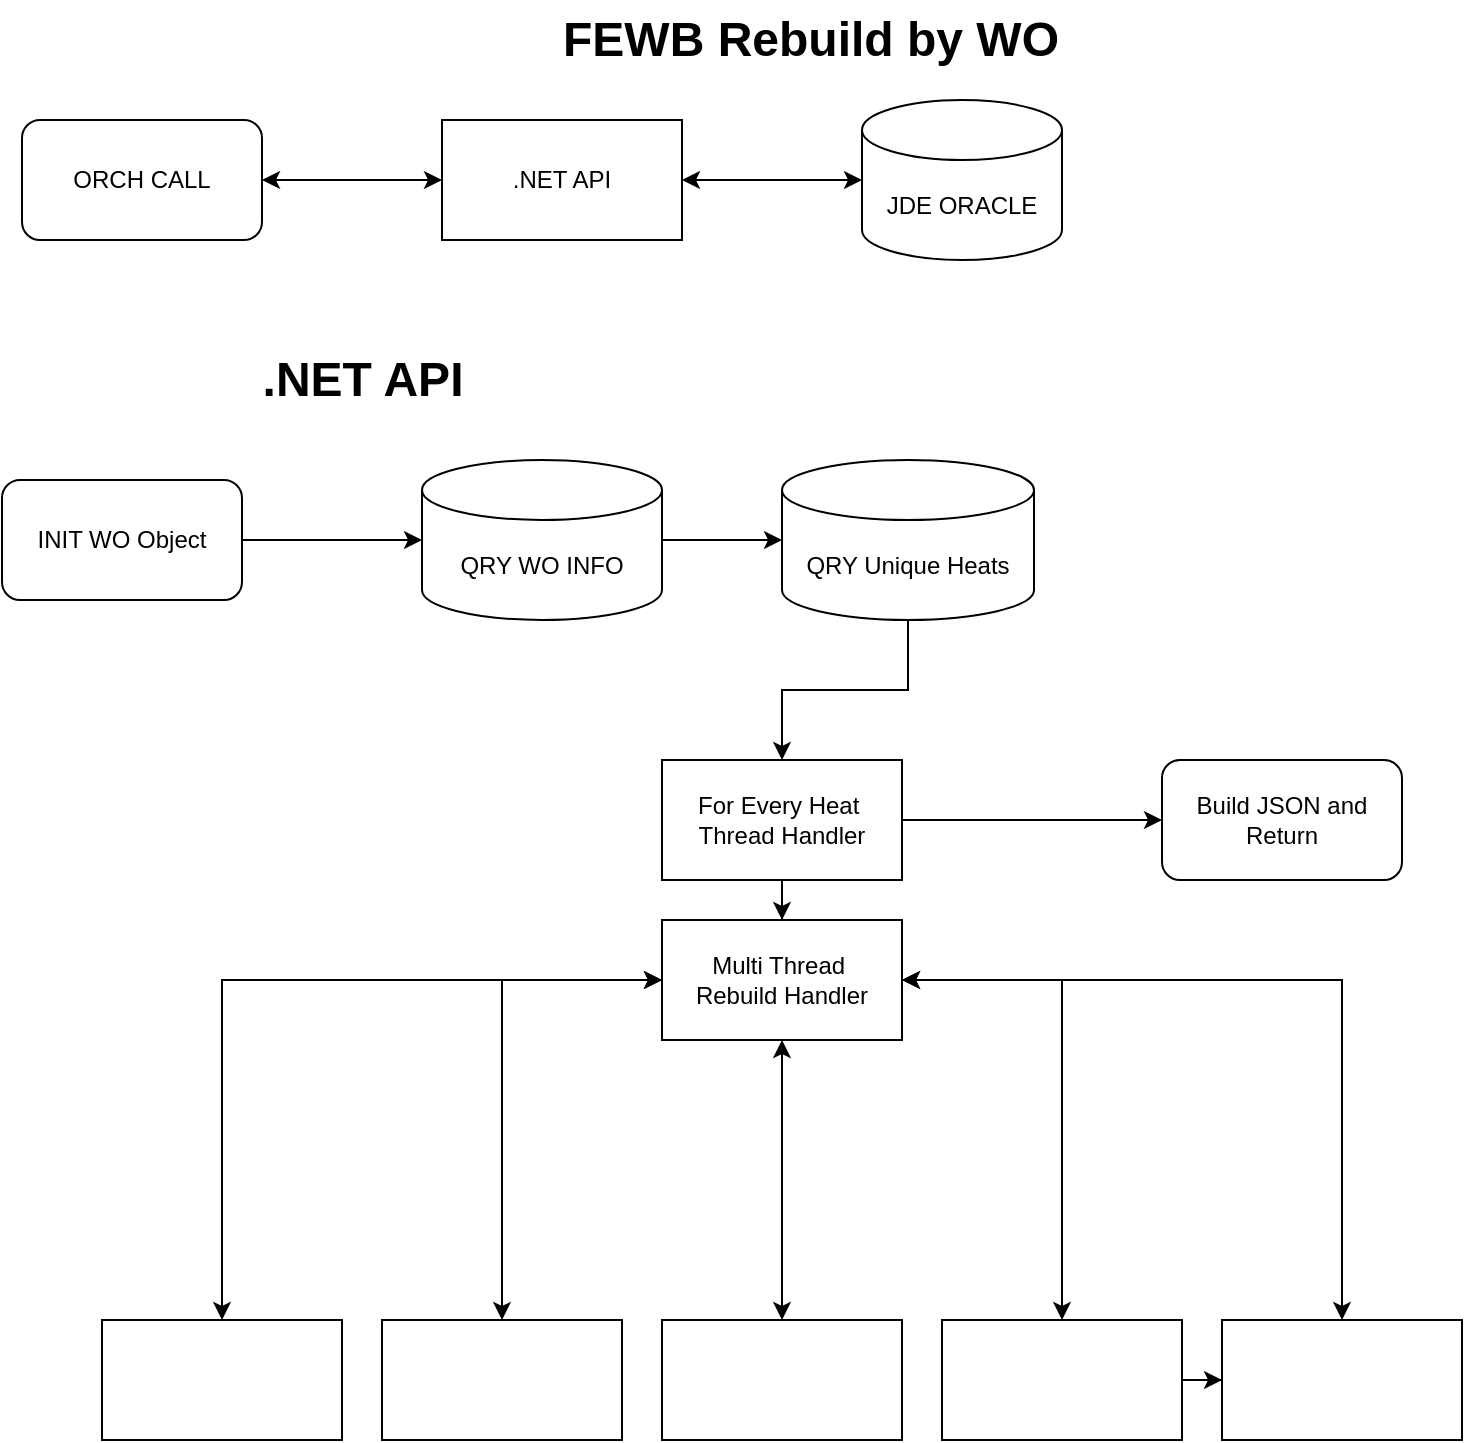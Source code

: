<mxfile version="21.6.5" type="github">
  <diagram id="C5RBs43oDa-KdzZeNtuy" name="Page-1">
    <mxGraphModel dx="1434" dy="796" grid="1" gridSize="10" guides="1" tooltips="1" connect="1" arrows="1" fold="1" page="1" pageScale="1" pageWidth="827" pageHeight="1169" math="0" shadow="0">
      <root>
        <mxCell id="WIyWlLk6GJQsqaUBKTNV-0" />
        <mxCell id="WIyWlLk6GJQsqaUBKTNV-1" parent="WIyWlLk6GJQsqaUBKTNV-0" />
        <mxCell id="3cGBZ7wLhSCAaPrIcpZm-4" style="edgeStyle=orthogonalEdgeStyle;rounded=0;orthogonalLoop=1;jettySize=auto;html=1;startArrow=classic;startFill=1;" edge="1" parent="WIyWlLk6GJQsqaUBKTNV-1" source="3cGBZ7wLhSCAaPrIcpZm-0" target="3cGBZ7wLhSCAaPrIcpZm-2">
          <mxGeometry relative="1" as="geometry" />
        </mxCell>
        <mxCell id="3cGBZ7wLhSCAaPrIcpZm-0" value="ORCH CALL" style="rounded=1;whiteSpace=wrap;html=1;" vertex="1" parent="WIyWlLk6GJQsqaUBKTNV-1">
          <mxGeometry x="20" y="80" width="120" height="60" as="geometry" />
        </mxCell>
        <mxCell id="3cGBZ7wLhSCAaPrIcpZm-1" value="FEWB Rebuild by WO" style="text;strokeColor=none;fillColor=none;html=1;fontSize=24;fontStyle=1;verticalAlign=middle;align=center;" vertex="1" parent="WIyWlLk6GJQsqaUBKTNV-1">
          <mxGeometry x="364" y="20" width="100" height="40" as="geometry" />
        </mxCell>
        <mxCell id="3cGBZ7wLhSCAaPrIcpZm-5" style="edgeStyle=orthogonalEdgeStyle;rounded=0;orthogonalLoop=1;jettySize=auto;html=1;startArrow=classic;startFill=1;" edge="1" parent="WIyWlLk6GJQsqaUBKTNV-1" source="3cGBZ7wLhSCAaPrIcpZm-2" target="3cGBZ7wLhSCAaPrIcpZm-3">
          <mxGeometry relative="1" as="geometry" />
        </mxCell>
        <mxCell id="3cGBZ7wLhSCAaPrIcpZm-2" value=".NET API" style="rounded=0;whiteSpace=wrap;html=1;" vertex="1" parent="WIyWlLk6GJQsqaUBKTNV-1">
          <mxGeometry x="230" y="80" width="120" height="60" as="geometry" />
        </mxCell>
        <mxCell id="3cGBZ7wLhSCAaPrIcpZm-3" value="JDE ORACLE" style="shape=cylinder3;whiteSpace=wrap;html=1;boundedLbl=1;backgroundOutline=1;size=15;" vertex="1" parent="WIyWlLk6GJQsqaUBKTNV-1">
          <mxGeometry x="440" y="70" width="100" height="80" as="geometry" />
        </mxCell>
        <mxCell id="3cGBZ7wLhSCAaPrIcpZm-6" value=".NET API" style="text;strokeColor=none;fillColor=none;html=1;fontSize=24;fontStyle=1;verticalAlign=middle;align=center;" vertex="1" parent="WIyWlLk6GJQsqaUBKTNV-1">
          <mxGeometry x="140" y="190" width="100" height="40" as="geometry" />
        </mxCell>
        <mxCell id="3cGBZ7wLhSCAaPrIcpZm-12" style="edgeStyle=orthogonalEdgeStyle;rounded=0;orthogonalLoop=1;jettySize=auto;html=1;" edge="1" parent="WIyWlLk6GJQsqaUBKTNV-1" source="3cGBZ7wLhSCAaPrIcpZm-7" target="3cGBZ7wLhSCAaPrIcpZm-10">
          <mxGeometry relative="1" as="geometry" />
        </mxCell>
        <mxCell id="3cGBZ7wLhSCAaPrIcpZm-7" value="INIT WO Object" style="rounded=1;whiteSpace=wrap;html=1;" vertex="1" parent="WIyWlLk6GJQsqaUBKTNV-1">
          <mxGeometry x="10" y="260" width="120" height="60" as="geometry" />
        </mxCell>
        <mxCell id="3cGBZ7wLhSCAaPrIcpZm-13" style="edgeStyle=orthogonalEdgeStyle;rounded=0;orthogonalLoop=1;jettySize=auto;html=1;" edge="1" parent="WIyWlLk6GJQsqaUBKTNV-1" source="3cGBZ7wLhSCAaPrIcpZm-10" target="3cGBZ7wLhSCAaPrIcpZm-11">
          <mxGeometry relative="1" as="geometry" />
        </mxCell>
        <mxCell id="3cGBZ7wLhSCAaPrIcpZm-10" value="QRY WO INFO" style="shape=cylinder3;whiteSpace=wrap;html=1;boundedLbl=1;backgroundOutline=1;size=15;" vertex="1" parent="WIyWlLk6GJQsqaUBKTNV-1">
          <mxGeometry x="220" y="250" width="120" height="80" as="geometry" />
        </mxCell>
        <mxCell id="3cGBZ7wLhSCAaPrIcpZm-15" style="edgeStyle=orthogonalEdgeStyle;rounded=0;orthogonalLoop=1;jettySize=auto;html=1;" edge="1" parent="WIyWlLk6GJQsqaUBKTNV-1" source="3cGBZ7wLhSCAaPrIcpZm-11" target="3cGBZ7wLhSCAaPrIcpZm-14">
          <mxGeometry relative="1" as="geometry" />
        </mxCell>
        <mxCell id="3cGBZ7wLhSCAaPrIcpZm-11" value="QRY Unique Heats" style="shape=cylinder3;whiteSpace=wrap;html=1;boundedLbl=1;backgroundOutline=1;size=15;" vertex="1" parent="WIyWlLk6GJQsqaUBKTNV-1">
          <mxGeometry x="400" y="250" width="126" height="80" as="geometry" />
        </mxCell>
        <mxCell id="3cGBZ7wLhSCAaPrIcpZm-17" style="edgeStyle=orthogonalEdgeStyle;rounded=0;orthogonalLoop=1;jettySize=auto;html=1;" edge="1" parent="WIyWlLk6GJQsqaUBKTNV-1" source="3cGBZ7wLhSCAaPrIcpZm-14" target="3cGBZ7wLhSCAaPrIcpZm-16">
          <mxGeometry relative="1" as="geometry" />
        </mxCell>
        <mxCell id="3cGBZ7wLhSCAaPrIcpZm-33" style="edgeStyle=orthogonalEdgeStyle;rounded=0;orthogonalLoop=1;jettySize=auto;html=1;entryX=0;entryY=0.5;entryDx=0;entryDy=0;" edge="1" parent="WIyWlLk6GJQsqaUBKTNV-1" source="3cGBZ7wLhSCAaPrIcpZm-14" target="3cGBZ7wLhSCAaPrIcpZm-32">
          <mxGeometry relative="1" as="geometry" />
        </mxCell>
        <mxCell id="3cGBZ7wLhSCAaPrIcpZm-14" value="For Every Heat&amp;nbsp;&lt;br&gt;Thread Handler" style="rounded=0;whiteSpace=wrap;html=1;" vertex="1" parent="WIyWlLk6GJQsqaUBKTNV-1">
          <mxGeometry x="340" y="400" width="120" height="60" as="geometry" />
        </mxCell>
        <mxCell id="3cGBZ7wLhSCAaPrIcpZm-27" style="edgeStyle=orthogonalEdgeStyle;rounded=0;orthogonalLoop=1;jettySize=auto;html=1;entryX=0.5;entryY=0;entryDx=0;entryDy=0;startArrow=classic;startFill=1;" edge="1" parent="WIyWlLk6GJQsqaUBKTNV-1" source="3cGBZ7wLhSCAaPrIcpZm-16" target="3cGBZ7wLhSCAaPrIcpZm-20">
          <mxGeometry relative="1" as="geometry" />
        </mxCell>
        <mxCell id="3cGBZ7wLhSCAaPrIcpZm-28" style="edgeStyle=orthogonalEdgeStyle;rounded=0;orthogonalLoop=1;jettySize=auto;html=1;startArrow=classic;startFill=1;" edge="1" parent="WIyWlLk6GJQsqaUBKTNV-1" source="3cGBZ7wLhSCAaPrIcpZm-16" target="3cGBZ7wLhSCAaPrIcpZm-22">
          <mxGeometry relative="1" as="geometry" />
        </mxCell>
        <mxCell id="3cGBZ7wLhSCAaPrIcpZm-29" style="edgeStyle=orthogonalEdgeStyle;rounded=0;orthogonalLoop=1;jettySize=auto;html=1;startArrow=classic;startFill=1;" edge="1" parent="WIyWlLk6GJQsqaUBKTNV-1" source="3cGBZ7wLhSCAaPrIcpZm-16" target="3cGBZ7wLhSCAaPrIcpZm-21">
          <mxGeometry relative="1" as="geometry" />
        </mxCell>
        <mxCell id="3cGBZ7wLhSCAaPrIcpZm-30" style="edgeStyle=orthogonalEdgeStyle;rounded=0;orthogonalLoop=1;jettySize=auto;html=1;startArrow=classic;startFill=1;" edge="1" parent="WIyWlLk6GJQsqaUBKTNV-1" source="3cGBZ7wLhSCAaPrIcpZm-16" target="3cGBZ7wLhSCAaPrIcpZm-18">
          <mxGeometry relative="1" as="geometry" />
        </mxCell>
        <mxCell id="3cGBZ7wLhSCAaPrIcpZm-31" style="edgeStyle=orthogonalEdgeStyle;rounded=0;orthogonalLoop=1;jettySize=auto;html=1;startArrow=classic;startFill=1;" edge="1" parent="WIyWlLk6GJQsqaUBKTNV-1" source="3cGBZ7wLhSCAaPrIcpZm-16" target="3cGBZ7wLhSCAaPrIcpZm-19">
          <mxGeometry relative="1" as="geometry" />
        </mxCell>
        <mxCell id="3cGBZ7wLhSCAaPrIcpZm-16" value="Multi Thread&amp;nbsp;&lt;br&gt;Rebuild Handler" style="rounded=0;whiteSpace=wrap;html=1;" vertex="1" parent="WIyWlLk6GJQsqaUBKTNV-1">
          <mxGeometry x="340" y="480" width="120" height="60" as="geometry" />
        </mxCell>
        <mxCell id="3cGBZ7wLhSCAaPrIcpZm-26" value="" style="edgeStyle=orthogonalEdgeStyle;rounded=0;orthogonalLoop=1;jettySize=auto;html=1;" edge="1" parent="WIyWlLk6GJQsqaUBKTNV-1" source="3cGBZ7wLhSCAaPrIcpZm-18" target="3cGBZ7wLhSCAaPrIcpZm-19">
          <mxGeometry relative="1" as="geometry" />
        </mxCell>
        <mxCell id="3cGBZ7wLhSCAaPrIcpZm-18" value="" style="rounded=0;whiteSpace=wrap;html=1;" vertex="1" parent="WIyWlLk6GJQsqaUBKTNV-1">
          <mxGeometry x="480" y="680" width="120" height="60" as="geometry" />
        </mxCell>
        <mxCell id="3cGBZ7wLhSCAaPrIcpZm-19" value="" style="rounded=0;whiteSpace=wrap;html=1;" vertex="1" parent="WIyWlLk6GJQsqaUBKTNV-1">
          <mxGeometry x="620" y="680" width="120" height="60" as="geometry" />
        </mxCell>
        <mxCell id="3cGBZ7wLhSCAaPrIcpZm-20" value="" style="rounded=0;whiteSpace=wrap;html=1;" vertex="1" parent="WIyWlLk6GJQsqaUBKTNV-1">
          <mxGeometry x="340" y="680" width="120" height="60" as="geometry" />
        </mxCell>
        <mxCell id="3cGBZ7wLhSCAaPrIcpZm-21" value="" style="rounded=0;whiteSpace=wrap;html=1;" vertex="1" parent="WIyWlLk6GJQsqaUBKTNV-1">
          <mxGeometry x="60" y="680" width="120" height="60" as="geometry" />
        </mxCell>
        <mxCell id="3cGBZ7wLhSCAaPrIcpZm-22" value="" style="rounded=0;whiteSpace=wrap;html=1;" vertex="1" parent="WIyWlLk6GJQsqaUBKTNV-1">
          <mxGeometry x="200" y="680" width="120" height="60" as="geometry" />
        </mxCell>
        <mxCell id="3cGBZ7wLhSCAaPrIcpZm-32" value="Build JSON and Return" style="rounded=1;whiteSpace=wrap;html=1;" vertex="1" parent="WIyWlLk6GJQsqaUBKTNV-1">
          <mxGeometry x="590" y="400" width="120" height="60" as="geometry" />
        </mxCell>
      </root>
    </mxGraphModel>
  </diagram>
</mxfile>
